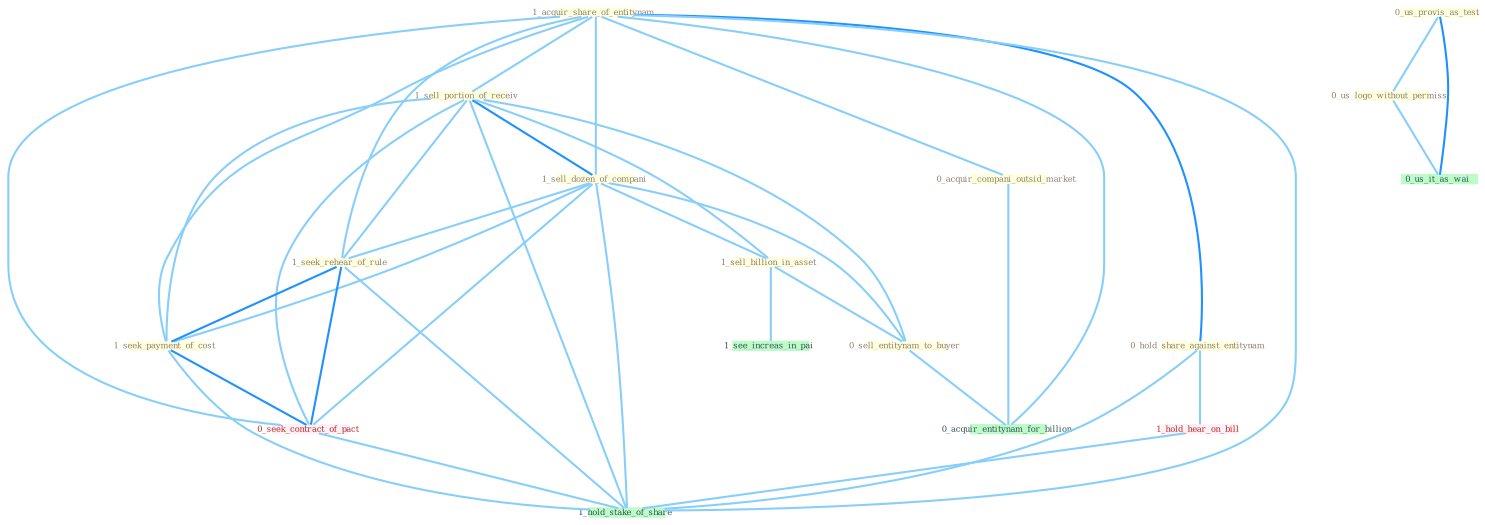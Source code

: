 Graph G{ 
    node
    [shape=polygon,style=filled,width=.5,height=.06,color="#BDFCC9",fixedsize=true,fontsize=4,
    fontcolor="#2f4f4f"];
    {node
    [color="#ffffe0", fontcolor="#8b7d6b"] "1_acquir_share_of_entitynam " "1_sell_portion_of_receiv " "1_sell_dozen_of_compani " "1_sell_billion_in_asset " "0_us_provis_as_test " "1_seek_rehear_of_rule " "0_acquir_compani_outsid_market " "0_us_logo_without_permiss " "0_hold_share_against_entitynam " "0_sell_entitynam_to_buyer " "1_seek_payment_of_cost "}
{node [color="#fff0f5", fontcolor="#b22222"] "0_seek_contract_of_pact " "1_hold_hear_on_bill "}
edge [color="#B0E2FF"];

	"1_acquir_share_of_entitynam " -- "1_sell_portion_of_receiv " [w="1", color="#87cefa" ];
	"1_acquir_share_of_entitynam " -- "1_sell_dozen_of_compani " [w="1", color="#87cefa" ];
	"1_acquir_share_of_entitynam " -- "1_seek_rehear_of_rule " [w="1", color="#87cefa" ];
	"1_acquir_share_of_entitynam " -- "0_acquir_compani_outsid_market " [w="1", color="#87cefa" ];
	"1_acquir_share_of_entitynam " -- "0_hold_share_against_entitynam " [w="2", color="#1e90ff" , len=0.8];
	"1_acquir_share_of_entitynam " -- "1_seek_payment_of_cost " [w="1", color="#87cefa" ];
	"1_acquir_share_of_entitynam " -- "0_seek_contract_of_pact " [w="1", color="#87cefa" ];
	"1_acquir_share_of_entitynam " -- "0_acquir_entitynam_for_billion " [w="1", color="#87cefa" ];
	"1_acquir_share_of_entitynam " -- "1_hold_stake_of_share " [w="1", color="#87cefa" ];
	"1_sell_portion_of_receiv " -- "1_sell_dozen_of_compani " [w="2", color="#1e90ff" , len=0.8];
	"1_sell_portion_of_receiv " -- "1_sell_billion_in_asset " [w="1", color="#87cefa" ];
	"1_sell_portion_of_receiv " -- "1_seek_rehear_of_rule " [w="1", color="#87cefa" ];
	"1_sell_portion_of_receiv " -- "0_sell_entitynam_to_buyer " [w="1", color="#87cefa" ];
	"1_sell_portion_of_receiv " -- "1_seek_payment_of_cost " [w="1", color="#87cefa" ];
	"1_sell_portion_of_receiv " -- "0_seek_contract_of_pact " [w="1", color="#87cefa" ];
	"1_sell_portion_of_receiv " -- "1_hold_stake_of_share " [w="1", color="#87cefa" ];
	"1_sell_dozen_of_compani " -- "1_sell_billion_in_asset " [w="1", color="#87cefa" ];
	"1_sell_dozen_of_compani " -- "1_seek_rehear_of_rule " [w="1", color="#87cefa" ];
	"1_sell_dozen_of_compani " -- "0_sell_entitynam_to_buyer " [w="1", color="#87cefa" ];
	"1_sell_dozen_of_compani " -- "1_seek_payment_of_cost " [w="1", color="#87cefa" ];
	"1_sell_dozen_of_compani " -- "0_seek_contract_of_pact " [w="1", color="#87cefa" ];
	"1_sell_dozen_of_compani " -- "1_hold_stake_of_share " [w="1", color="#87cefa" ];
	"1_sell_billion_in_asset " -- "0_sell_entitynam_to_buyer " [w="1", color="#87cefa" ];
	"1_sell_billion_in_asset " -- "1_see_increas_in_pai " [w="1", color="#87cefa" ];
	"0_us_provis_as_test " -- "0_us_logo_without_permiss " [w="1", color="#87cefa" ];
	"0_us_provis_as_test " -- "0_us_it_as_wai " [w="2", color="#1e90ff" , len=0.8];
	"1_seek_rehear_of_rule " -- "1_seek_payment_of_cost " [w="2", color="#1e90ff" , len=0.8];
	"1_seek_rehear_of_rule " -- "0_seek_contract_of_pact " [w="2", color="#1e90ff" , len=0.8];
	"1_seek_rehear_of_rule " -- "1_hold_stake_of_share " [w="1", color="#87cefa" ];
	"0_acquir_compani_outsid_market " -- "0_acquir_entitynam_for_billion " [w="1", color="#87cefa" ];
	"0_us_logo_without_permiss " -- "0_us_it_as_wai " [w="1", color="#87cefa" ];
	"0_hold_share_against_entitynam " -- "1_hold_hear_on_bill " [w="1", color="#87cefa" ];
	"0_hold_share_against_entitynam " -- "1_hold_stake_of_share " [w="1", color="#87cefa" ];
	"0_sell_entitynam_to_buyer " -- "0_acquir_entitynam_for_billion " [w="1", color="#87cefa" ];
	"1_seek_payment_of_cost " -- "0_seek_contract_of_pact " [w="2", color="#1e90ff" , len=0.8];
	"1_seek_payment_of_cost " -- "1_hold_stake_of_share " [w="1", color="#87cefa" ];
	"0_seek_contract_of_pact " -- "1_hold_stake_of_share " [w="1", color="#87cefa" ];
	"1_hold_hear_on_bill " -- "1_hold_stake_of_share " [w="1", color="#87cefa" ];
}